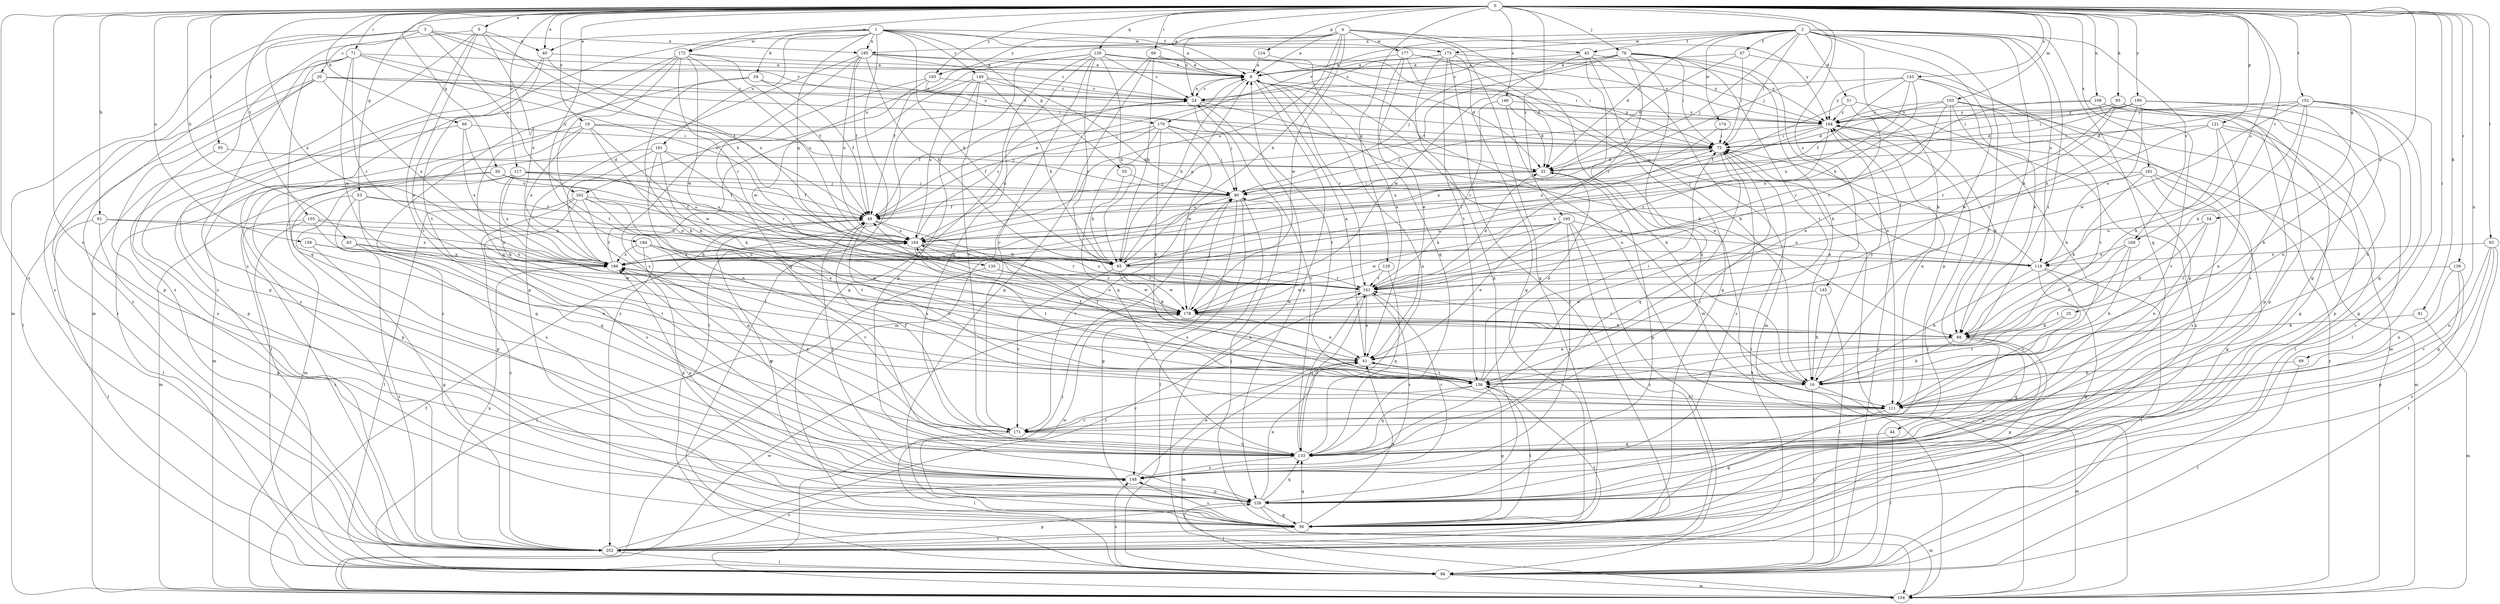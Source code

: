 strict digraph  {
0;
1;
2;
3;
4;
5;
8;
16;
19;
20;
24;
25;
29;
31;
32;
40;
41;
43;
44;
47;
49;
50;
53;
54;
55;
56;
60;
61;
63;
65;
66;
69;
71;
73;
76;
80;
81;
85;
88;
93;
95;
96;
103;
104;
108;
111;
117;
119;
121;
124;
126;
128;
129;
130;
133;
139;
140;
141;
143;
145;
146;
148;
152;
155;
156;
159;
161;
162;
164;
169;
170;
171;
172;
173;
174;
177;
178;
181;
184;
185;
186;
190;
193;
194;
195;
202;
0 -> 5  [label=a];
0 -> 8  [label=a];
0 -> 19  [label=c];
0 -> 25  [label=d];
0 -> 40  [label=e];
0 -> 50  [label=g];
0 -> 53  [label=g];
0 -> 54  [label=g];
0 -> 60  [label=h];
0 -> 61  [label=h];
0 -> 63  [label=h];
0 -> 66  [label=i];
0 -> 69  [label=i];
0 -> 71  [label=i];
0 -> 76  [label=j];
0 -> 80  [label=j];
0 -> 81  [label=k];
0 -> 85  [label=k];
0 -> 93  [label=l];
0 -> 95  [label=l];
0 -> 103  [label=m];
0 -> 108  [label=n];
0 -> 111  [label=n];
0 -> 117  [label=o];
0 -> 119  [label=o];
0 -> 121  [label=p];
0 -> 124  [label=p];
0 -> 128  [label=q];
0 -> 129  [label=q];
0 -> 139  [label=r];
0 -> 143  [label=s];
0 -> 145  [label=s];
0 -> 146  [label=s];
0 -> 148  [label=s];
0 -> 152  [label=t];
0 -> 155  [label=t];
0 -> 159  [label=u];
0 -> 169  [label=v];
0 -> 172  [label=w];
0 -> 181  [label=x];
0 -> 184  [label=x];
0 -> 190  [label=y];
0 -> 193  [label=y];
0 -> 195  [label=z];
0 -> 202  [label=z];
1 -> 8  [label=a];
1 -> 29  [label=d];
1 -> 40  [label=e];
1 -> 43  [label=f];
1 -> 55  [label=g];
1 -> 65  [label=h];
1 -> 96  [label=l];
1 -> 130  [label=q];
1 -> 140  [label=r];
1 -> 161  [label=u];
1 -> 172  [label=w];
1 -> 173  [label=w];
1 -> 185  [label=x];
1 -> 202  [label=z];
2 -> 16  [label=b];
2 -> 31  [label=d];
2 -> 32  [label=d];
2 -> 43  [label=f];
2 -> 44  [label=f];
2 -> 47  [label=f];
2 -> 73  [label=i];
2 -> 80  [label=j];
2 -> 88  [label=k];
2 -> 119  [label=o];
2 -> 126  [label=p];
2 -> 133  [label=q];
2 -> 156  [label=t];
2 -> 169  [label=v];
2 -> 170  [label=v];
2 -> 173  [label=w];
2 -> 174  [label=w];
2 -> 185  [label=x];
3 -> 20  [label=c];
3 -> 32  [label=d];
3 -> 104  [label=m];
3 -> 162  [label=u];
3 -> 170  [label=v];
3 -> 185  [label=x];
3 -> 186  [label=x];
3 -> 202  [label=z];
4 -> 8  [label=a];
4 -> 24  [label=c];
4 -> 56  [label=g];
4 -> 65  [label=h];
4 -> 104  [label=m];
4 -> 162  [label=u];
4 -> 164  [label=u];
4 -> 177  [label=w];
4 -> 178  [label=w];
4 -> 193  [label=y];
4 -> 194  [label=y];
5 -> 40  [label=e];
5 -> 41  [label=e];
5 -> 65  [label=h];
5 -> 104  [label=m];
5 -> 171  [label=v];
5 -> 186  [label=x];
5 -> 202  [label=z];
8 -> 24  [label=c];
8 -> 65  [label=h];
8 -> 111  [label=n];
8 -> 126  [label=p];
8 -> 141  [label=r];
16 -> 8  [label=a];
16 -> 41  [label=e];
16 -> 49  [label=f];
16 -> 96  [label=l];
16 -> 104  [label=m];
16 -> 194  [label=y];
19 -> 73  [label=i];
19 -> 80  [label=j];
19 -> 88  [label=k];
19 -> 96  [label=l];
19 -> 104  [label=m];
19 -> 178  [label=w];
19 -> 186  [label=x];
20 -> 24  [label=c];
20 -> 73  [label=i];
20 -> 96  [label=l];
20 -> 126  [label=p];
20 -> 186  [label=x];
20 -> 194  [label=y];
20 -> 202  [label=z];
24 -> 8  [label=a];
24 -> 49  [label=f];
24 -> 80  [label=j];
24 -> 88  [label=k];
24 -> 156  [label=t];
24 -> 194  [label=y];
25 -> 88  [label=k];
25 -> 156  [label=t];
29 -> 16  [label=b];
29 -> 24  [label=c];
29 -> 49  [label=f];
29 -> 202  [label=z];
31 -> 49  [label=f];
31 -> 141  [label=r];
31 -> 194  [label=y];
31 -> 202  [label=z];
32 -> 80  [label=j];
32 -> 126  [label=p];
32 -> 164  [label=u];
40 -> 8  [label=a];
40 -> 56  [label=g];
40 -> 156  [label=t];
40 -> 164  [label=u];
41 -> 8  [label=a];
41 -> 16  [label=b];
41 -> 104  [label=m];
41 -> 156  [label=t];
41 -> 186  [label=x];
43 -> 8  [label=a];
43 -> 56  [label=g];
43 -> 104  [label=m];
43 -> 111  [label=n];
43 -> 178  [label=w];
43 -> 194  [label=y];
44 -> 96  [label=l];
44 -> 133  [label=q];
47 -> 8  [label=a];
47 -> 32  [label=d];
47 -> 73  [label=i];
47 -> 126  [label=p];
49 -> 8  [label=a];
49 -> 111  [label=n];
49 -> 126  [label=p];
49 -> 156  [label=t];
49 -> 164  [label=u];
50 -> 49  [label=f];
50 -> 80  [label=j];
50 -> 96  [label=l];
50 -> 126  [label=p];
50 -> 164  [label=u];
53 -> 49  [label=f];
53 -> 119  [label=o];
53 -> 126  [label=p];
53 -> 133  [label=q];
53 -> 148  [label=s];
54 -> 88  [label=k];
54 -> 111  [label=n];
54 -> 164  [label=u];
55 -> 65  [label=h];
55 -> 80  [label=j];
56 -> 41  [label=e];
56 -> 80  [label=j];
56 -> 133  [label=q];
56 -> 148  [label=s];
56 -> 156  [label=t];
56 -> 178  [label=w];
56 -> 202  [label=z];
60 -> 73  [label=i];
60 -> 126  [label=p];
60 -> 164  [label=u];
60 -> 186  [label=x];
61 -> 56  [label=g];
61 -> 96  [label=l];
61 -> 164  [label=u];
61 -> 186  [label=x];
63 -> 156  [label=t];
63 -> 186  [label=x];
63 -> 202  [label=z];
65 -> 8  [label=a];
65 -> 73  [label=i];
65 -> 88  [label=k];
65 -> 141  [label=r];
65 -> 171  [label=v];
65 -> 178  [label=w];
66 -> 8  [label=a];
66 -> 56  [label=g];
66 -> 65  [label=h];
66 -> 104  [label=m];
66 -> 119  [label=o];
69 -> 16  [label=b];
69 -> 96  [label=l];
71 -> 8  [label=a];
71 -> 49  [label=f];
71 -> 133  [label=q];
71 -> 141  [label=r];
71 -> 148  [label=s];
71 -> 164  [label=u];
71 -> 178  [label=w];
71 -> 202  [label=z];
73 -> 32  [label=d];
73 -> 133  [label=q];
73 -> 148  [label=s];
73 -> 164  [label=u];
76 -> 8  [label=a];
76 -> 16  [label=b];
76 -> 24  [label=c];
76 -> 49  [label=f];
76 -> 73  [label=i];
76 -> 80  [label=j];
76 -> 111  [label=n];
76 -> 133  [label=q];
76 -> 141  [label=r];
76 -> 156  [label=t];
80 -> 49  [label=f];
80 -> 56  [label=g];
80 -> 96  [label=l];
80 -> 148  [label=s];
80 -> 171  [label=v];
81 -> 88  [label=k];
81 -> 104  [label=m];
85 -> 73  [label=i];
85 -> 96  [label=l];
85 -> 126  [label=p];
85 -> 133  [label=q];
85 -> 141  [label=r];
85 -> 178  [label=w];
85 -> 194  [label=y];
88 -> 16  [label=b];
88 -> 41  [label=e];
88 -> 56  [label=g];
88 -> 126  [label=p];
88 -> 133  [label=q];
88 -> 141  [label=r];
88 -> 164  [label=u];
93 -> 96  [label=l];
93 -> 111  [label=n];
93 -> 119  [label=o];
93 -> 133  [label=q];
93 -> 202  [label=z];
95 -> 32  [label=d];
95 -> 148  [label=s];
96 -> 104  [label=m];
96 -> 148  [label=s];
96 -> 194  [label=y];
103 -> 16  [label=b];
103 -> 32  [label=d];
103 -> 41  [label=e];
103 -> 104  [label=m];
103 -> 141  [label=r];
103 -> 156  [label=t];
103 -> 194  [label=y];
104 -> 8  [label=a];
104 -> 49  [label=f];
104 -> 73  [label=i];
104 -> 80  [label=j];
104 -> 178  [label=w];
104 -> 194  [label=y];
108 -> 56  [label=g];
108 -> 126  [label=p];
108 -> 171  [label=v];
108 -> 186  [label=x];
108 -> 194  [label=y];
111 -> 56  [label=g];
111 -> 171  [label=v];
117 -> 49  [label=f];
117 -> 80  [label=j];
117 -> 88  [label=k];
117 -> 104  [label=m];
117 -> 133  [label=q];
117 -> 164  [label=u];
117 -> 186  [label=x];
119 -> 16  [label=b];
119 -> 56  [label=g];
119 -> 73  [label=i];
119 -> 96  [label=l];
119 -> 171  [label=v];
121 -> 73  [label=i];
121 -> 88  [label=k];
121 -> 96  [label=l];
121 -> 111  [label=n];
121 -> 126  [label=p];
121 -> 141  [label=r];
124 -> 8  [label=a];
124 -> 41  [label=e];
126 -> 41  [label=e];
126 -> 56  [label=g];
126 -> 96  [label=l];
126 -> 104  [label=m];
126 -> 133  [label=q];
128 -> 133  [label=q];
128 -> 141  [label=r];
128 -> 178  [label=w];
129 -> 8  [label=a];
129 -> 24  [label=c];
129 -> 32  [label=d];
129 -> 49  [label=f];
129 -> 56  [label=g];
129 -> 65  [label=h];
129 -> 73  [label=i];
129 -> 126  [label=p];
129 -> 133  [label=q];
129 -> 141  [label=r];
129 -> 171  [label=v];
130 -> 96  [label=l];
130 -> 141  [label=r];
130 -> 178  [label=w];
133 -> 8  [label=a];
133 -> 24  [label=c];
133 -> 73  [label=i];
133 -> 141  [label=r];
133 -> 148  [label=s];
133 -> 186  [label=x];
139 -> 111  [label=n];
139 -> 126  [label=p];
139 -> 141  [label=r];
139 -> 171  [label=v];
140 -> 24  [label=c];
140 -> 65  [label=h];
140 -> 80  [label=j];
140 -> 96  [label=l];
140 -> 164  [label=u];
140 -> 171  [label=v];
140 -> 202  [label=z];
141 -> 32  [label=d];
141 -> 41  [label=e];
141 -> 133  [label=q];
141 -> 148  [label=s];
141 -> 164  [label=u];
141 -> 178  [label=w];
143 -> 24  [label=c];
143 -> 49  [label=f];
143 -> 65  [label=h];
143 -> 88  [label=k];
143 -> 148  [label=s];
143 -> 186  [label=x];
143 -> 194  [label=y];
145 -> 16  [label=b];
145 -> 96  [label=l];
145 -> 178  [label=w];
146 -> 16  [label=b];
146 -> 32  [label=d];
146 -> 141  [label=r];
146 -> 194  [label=y];
148 -> 41  [label=e];
148 -> 49  [label=f];
148 -> 126  [label=p];
148 -> 141  [label=r];
148 -> 186  [label=x];
152 -> 16  [label=b];
152 -> 32  [label=d];
152 -> 56  [label=g];
152 -> 88  [label=k];
152 -> 111  [label=n];
152 -> 178  [label=w];
152 -> 194  [label=y];
152 -> 202  [label=z];
155 -> 96  [label=l];
155 -> 111  [label=n];
155 -> 164  [label=u];
155 -> 186  [label=x];
155 -> 202  [label=z];
156 -> 32  [label=d];
156 -> 56  [label=g];
156 -> 73  [label=i];
156 -> 111  [label=n];
156 -> 133  [label=q];
156 -> 171  [label=v];
159 -> 56  [label=g];
159 -> 178  [label=w];
159 -> 186  [label=x];
161 -> 32  [label=d];
161 -> 88  [label=k];
161 -> 104  [label=m];
161 -> 111  [label=n];
161 -> 141  [label=r];
161 -> 186  [label=x];
162 -> 41  [label=e];
162 -> 49  [label=f];
162 -> 96  [label=l];
162 -> 133  [label=q];
162 -> 148  [label=s];
162 -> 156  [label=t];
162 -> 202  [label=z];
164 -> 24  [label=c];
164 -> 65  [label=h];
164 -> 119  [label=o];
164 -> 141  [label=r];
164 -> 156  [label=t];
164 -> 186  [label=x];
169 -> 16  [label=b];
169 -> 88  [label=k];
169 -> 119  [label=o];
169 -> 156  [label=t];
170 -> 16  [label=b];
170 -> 49  [label=f];
170 -> 73  [label=i];
170 -> 80  [label=j];
170 -> 133  [label=q];
170 -> 164  [label=u];
170 -> 178  [label=w];
171 -> 49  [label=f];
171 -> 96  [label=l];
171 -> 133  [label=q];
171 -> 186  [label=x];
172 -> 8  [label=a];
172 -> 49  [label=f];
172 -> 133  [label=q];
172 -> 141  [label=r];
172 -> 156  [label=t];
172 -> 164  [label=u];
172 -> 178  [label=w];
172 -> 202  [label=z];
173 -> 8  [label=a];
173 -> 24  [label=c];
173 -> 56  [label=g];
173 -> 126  [label=p];
173 -> 156  [label=t];
173 -> 194  [label=y];
173 -> 202  [label=z];
174 -> 73  [label=i];
174 -> 186  [label=x];
177 -> 8  [label=a];
177 -> 16  [label=b];
177 -> 32  [label=d];
177 -> 41  [label=e];
177 -> 133  [label=q];
177 -> 194  [label=y];
178 -> 41  [label=e];
178 -> 80  [label=j];
178 -> 88  [label=k];
181 -> 56  [label=g];
181 -> 65  [label=h];
181 -> 80  [label=j];
181 -> 88  [label=k];
181 -> 104  [label=m];
181 -> 148  [label=s];
184 -> 65  [label=h];
184 -> 126  [label=p];
184 -> 171  [label=v];
184 -> 178  [label=w];
184 -> 186  [label=x];
185 -> 8  [label=a];
185 -> 24  [label=c];
185 -> 49  [label=f];
185 -> 56  [label=g];
185 -> 65  [label=h];
185 -> 73  [label=i];
185 -> 148  [label=s];
185 -> 164  [label=u];
186 -> 49  [label=f];
186 -> 141  [label=r];
186 -> 164  [label=u];
190 -> 32  [label=d];
190 -> 73  [label=i];
190 -> 111  [label=n];
190 -> 119  [label=o];
190 -> 133  [label=q];
190 -> 186  [label=x];
190 -> 194  [label=y];
193 -> 24  [label=c];
193 -> 73  [label=i];
193 -> 133  [label=q];
193 -> 178  [label=w];
194 -> 73  [label=i];
194 -> 80  [label=j];
194 -> 88  [label=k];
194 -> 96  [label=l];
194 -> 111  [label=n];
194 -> 141  [label=r];
194 -> 186  [label=x];
195 -> 41  [label=e];
195 -> 65  [label=h];
195 -> 96  [label=l];
195 -> 119  [label=o];
195 -> 148  [label=s];
195 -> 164  [label=u];
195 -> 178  [label=w];
195 -> 202  [label=z];
202 -> 73  [label=i];
202 -> 96  [label=l];
202 -> 126  [label=p];
202 -> 141  [label=r];
202 -> 148  [label=s];
202 -> 156  [label=t];
202 -> 186  [label=x];
}
